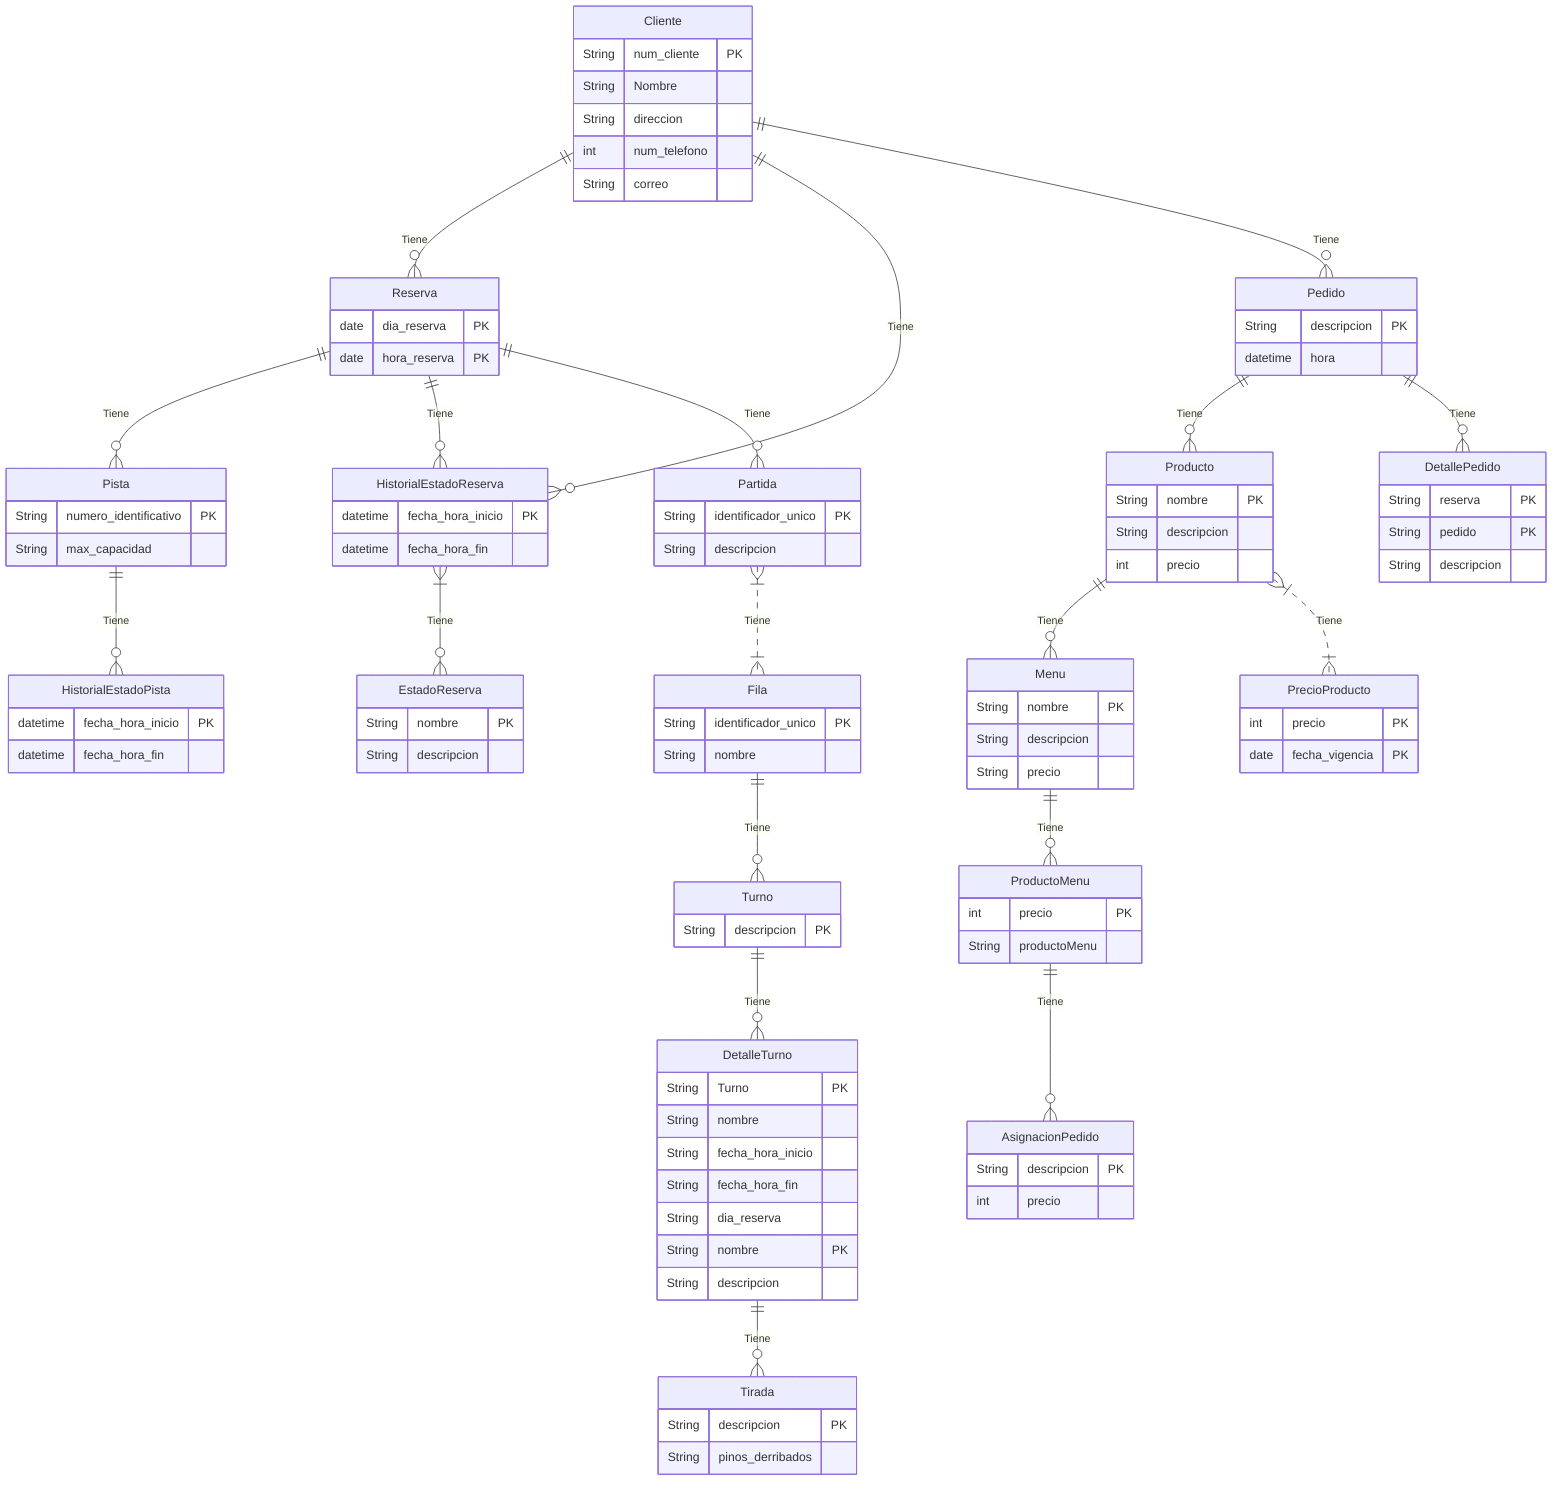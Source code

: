 erDiagram

    Cliente {
        String num_cliente PK
        String Nombre
        String direccion
        int num_telefono
        String correo
    }

    Pista {
        String numero_identificativo PK
        String max_capacidad
    }

    HistorialEstadoPista {
        datetime fecha_hora_inicio PK
        datetime fecha_hora_fin
    }

    Reserva {
        date dia_reserva PK
        date hora_reserva PK
    }

    EstadoReserva {
        String nombre PK
        String descripcion
    }

    HistorialEstadoReserva {
        datetime fecha_hora_inicio PK
        datetime fecha_hora_fin
    }

    Menu {
        String nombre PK
        String descripcion
        String precio
    }

    ProductoMenu {
        int precio PK
        String productoMenu
    }

    Producto {
        String nombre PK
        String descripcion
        int precio
    }

    Pedido {
        String descripcion PK
        datetime hora
    }

    DetallePedido {
        String reserva PK
        String pedido PK
        String descripcion
    }

    PrecioProducto {
        int precio PK
        date fecha_vigencia PK
    }

    AsignacionPedido {
        String descripcion PK
        int precio
    }

    Partida {
        String identificador_unico PK
        String descripcion
    }

    Fila {
        String identificador_unico PK
        String nombre
    }

    Turno {
        String descripcion PK
    }

    DetalleTurno {
        String Turno PK
        String nombre
        String fecha_hora_inicio
        String fecha_hora_fin
        String dia_reserva
    }

    DetalleTurno {
        String nombre PK
        String descripcion
    }
    Tirada {
        String descripcion PK
        String pinos_derribados
    }
    
    Cliente ||--o{ Reserva : Tiene
    Cliente ||--o{ HistorialEstadoReserva : Tiene 
    Cliente ||--o{ Pedido : Tiene
    Pedido ||--o{ Producto : Tiene
    Reserva ||--o{ Pista : Tiene
    Reserva ||--o{ HistorialEstadoReserva : Tiene
    Partida }|..|{ Fila : Tiene
    Producto ||--o{ Menu : Tiene 
    Menu ||--o{ ProductoMenu : Tiene
    Pedido ||--o{ DetallePedido : Tiene 
    ProductoMenu ||--o{ AsignacionPedido : Tiene
    Fila ||--o{ Turno : Tiene
    Turno ||--o{ DetalleTurno : Tiene
    DetalleTurno ||--o{ Tirada : Tiene
    HistorialEstadoReserva }|--o{ EstadoReserva : Tiene
    Pista ||--o{ HistorialEstadoPista : Tiene
    Reserva ||--o{ Partida : Tiene
    Producto }|..|{ PrecioProducto : Tiene